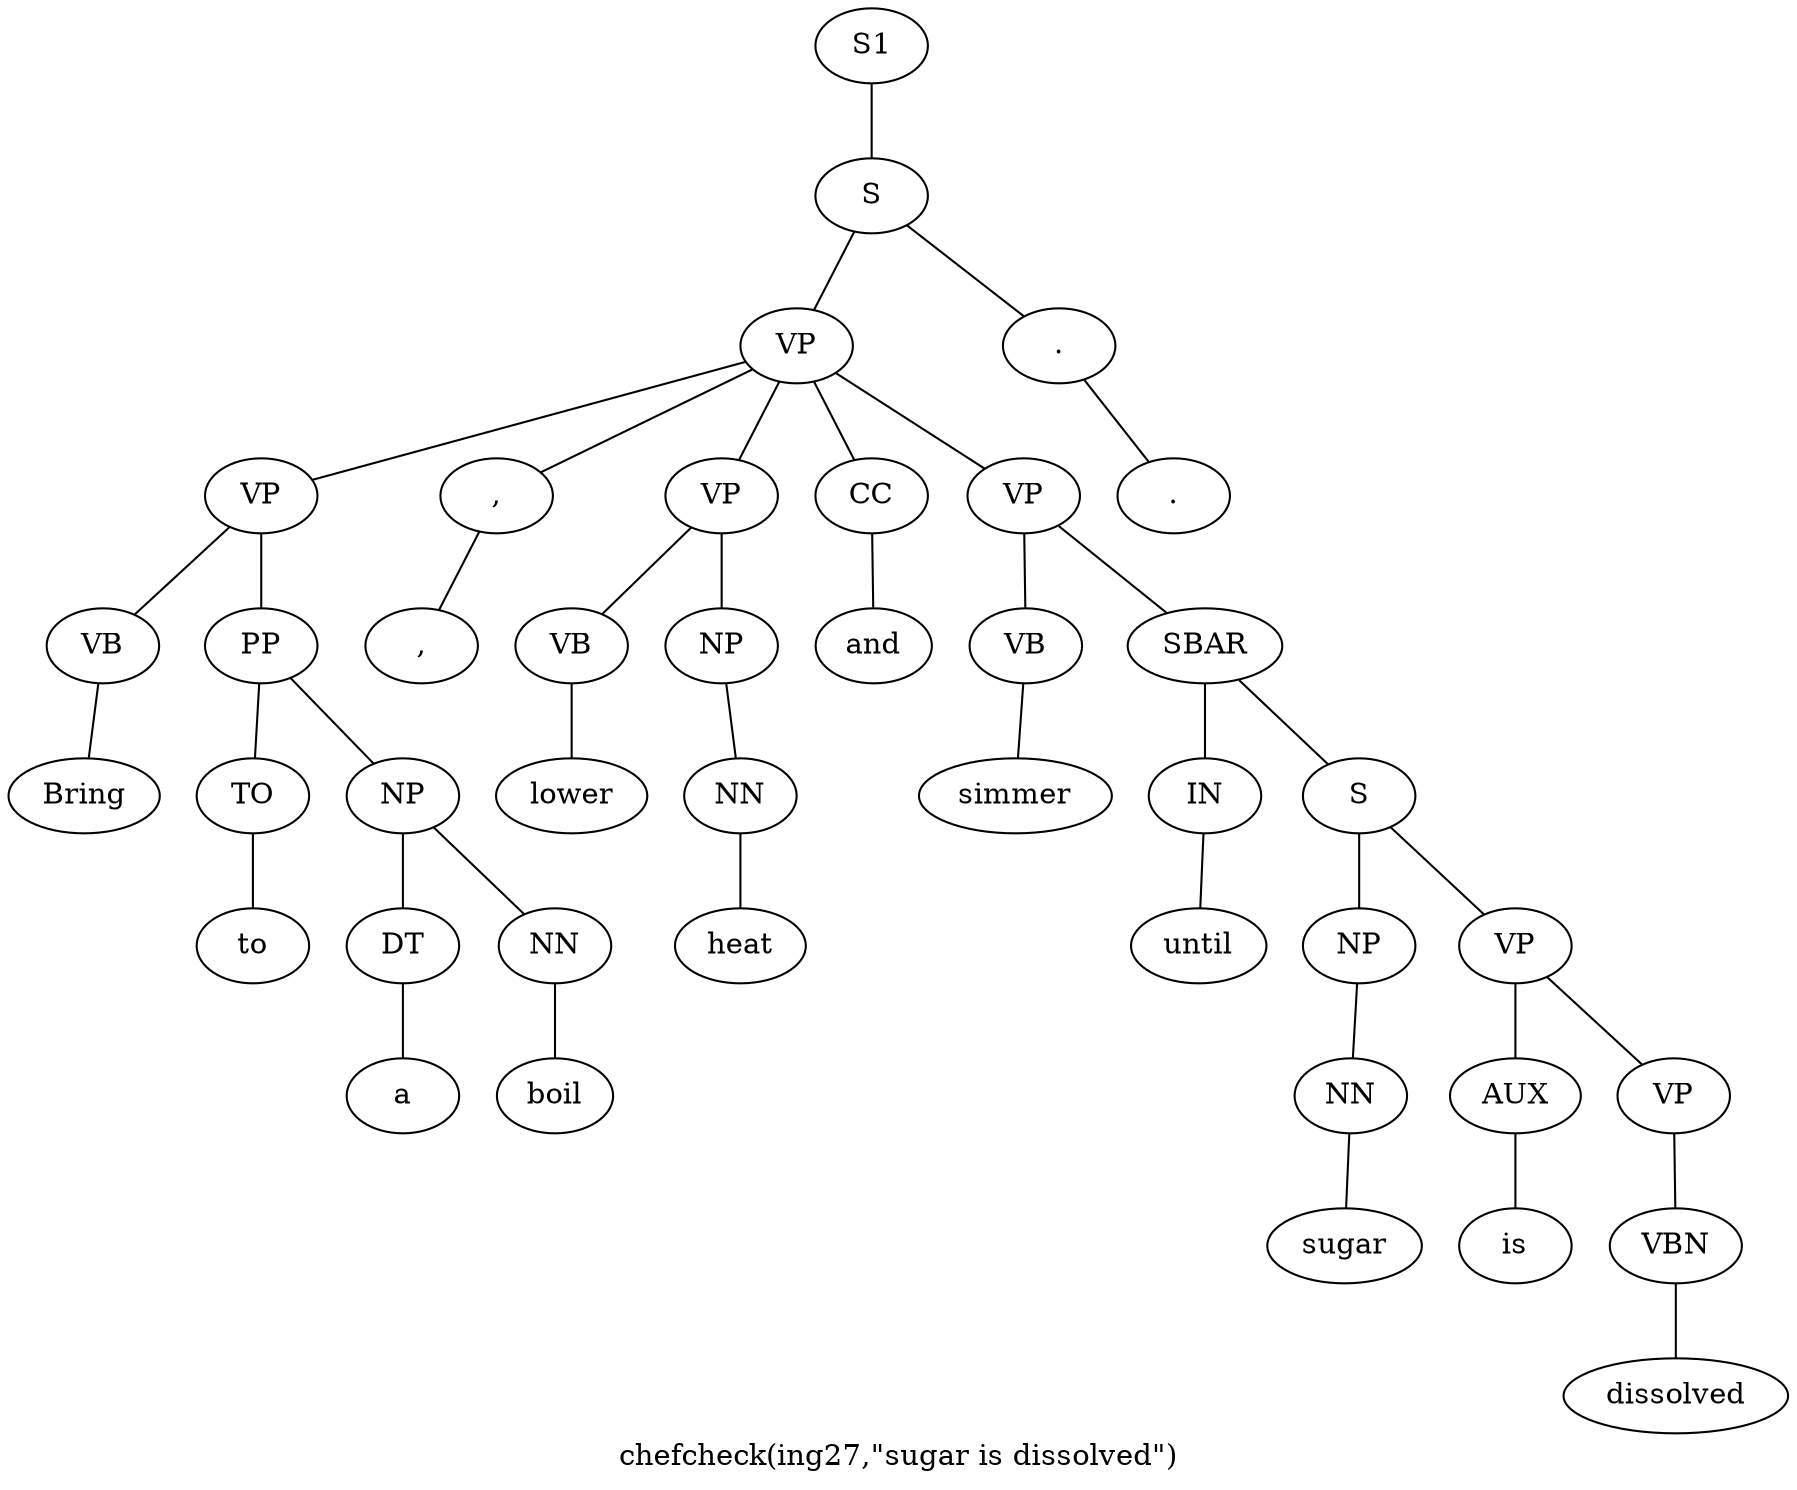 graph SyntaxGraph {
	label = "chefcheck(ing27,\"sugar is dissolved\")";
	Node0 [label="S1"];
	Node1 [label="S"];
	Node2 [label="VP"];
	Node3 [label="VP"];
	Node4 [label="VB"];
	Node5 [label="Bring"];
	Node6 [label="PP"];
	Node7 [label="TO"];
	Node8 [label="to"];
	Node9 [label="NP"];
	Node10 [label="DT"];
	Node11 [label="a"];
	Node12 [label="NN"];
	Node13 [label="boil"];
	Node14 [label=","];
	Node15 [label=","];
	Node16 [label="VP"];
	Node17 [label="VB"];
	Node18 [label="lower"];
	Node19 [label="NP"];
	Node20 [label="NN"];
	Node21 [label="heat"];
	Node22 [label="CC"];
	Node23 [label="and"];
	Node24 [label="VP"];
	Node25 [label="VB"];
	Node26 [label="simmer"];
	Node27 [label="SBAR"];
	Node28 [label="IN"];
	Node29 [label="until"];
	Node30 [label="S"];
	Node31 [label="NP"];
	Node32 [label="NN"];
	Node33 [label="sugar"];
	Node34 [label="VP"];
	Node35 [label="AUX"];
	Node36 [label="is"];
	Node37 [label="VP"];
	Node38 [label="VBN"];
	Node39 [label="dissolved"];
	Node40 [label="."];
	Node41 [label="."];

	Node0 -- Node1;
	Node1 -- Node2;
	Node1 -- Node40;
	Node2 -- Node3;
	Node2 -- Node14;
	Node2 -- Node16;
	Node2 -- Node22;
	Node2 -- Node24;
	Node3 -- Node4;
	Node3 -- Node6;
	Node4 -- Node5;
	Node6 -- Node7;
	Node6 -- Node9;
	Node7 -- Node8;
	Node9 -- Node10;
	Node9 -- Node12;
	Node10 -- Node11;
	Node12 -- Node13;
	Node14 -- Node15;
	Node16 -- Node17;
	Node16 -- Node19;
	Node17 -- Node18;
	Node19 -- Node20;
	Node20 -- Node21;
	Node22 -- Node23;
	Node24 -- Node25;
	Node24 -- Node27;
	Node25 -- Node26;
	Node27 -- Node28;
	Node27 -- Node30;
	Node28 -- Node29;
	Node30 -- Node31;
	Node30 -- Node34;
	Node31 -- Node32;
	Node32 -- Node33;
	Node34 -- Node35;
	Node34 -- Node37;
	Node35 -- Node36;
	Node37 -- Node38;
	Node38 -- Node39;
	Node40 -- Node41;
}